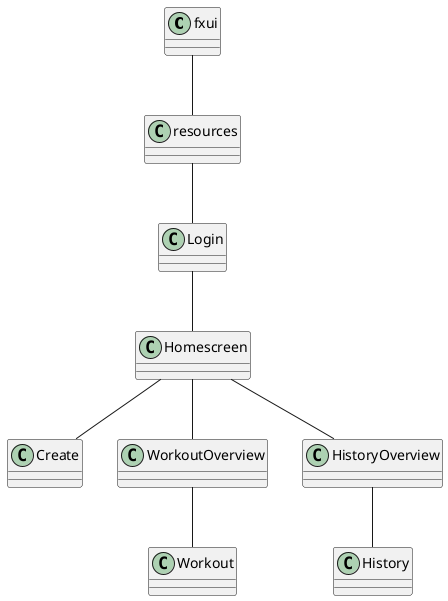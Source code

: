 @startuml Class Diagram
scale 1
fxui -- resources
resources -- Login
/'
resources -- Homescreen
resources -- Create
resources -- WorkoutOverview
resources -- HistoryOverview
resources -- Workout
resources -- History
'/

Login -- Homescreen
Homescreen -- Create
Homescreen -- WorkoutOverview
Homescreen -- HistoryOverview

WorkoutOverview -- Workout
HistoryOverview -- History

@enduml